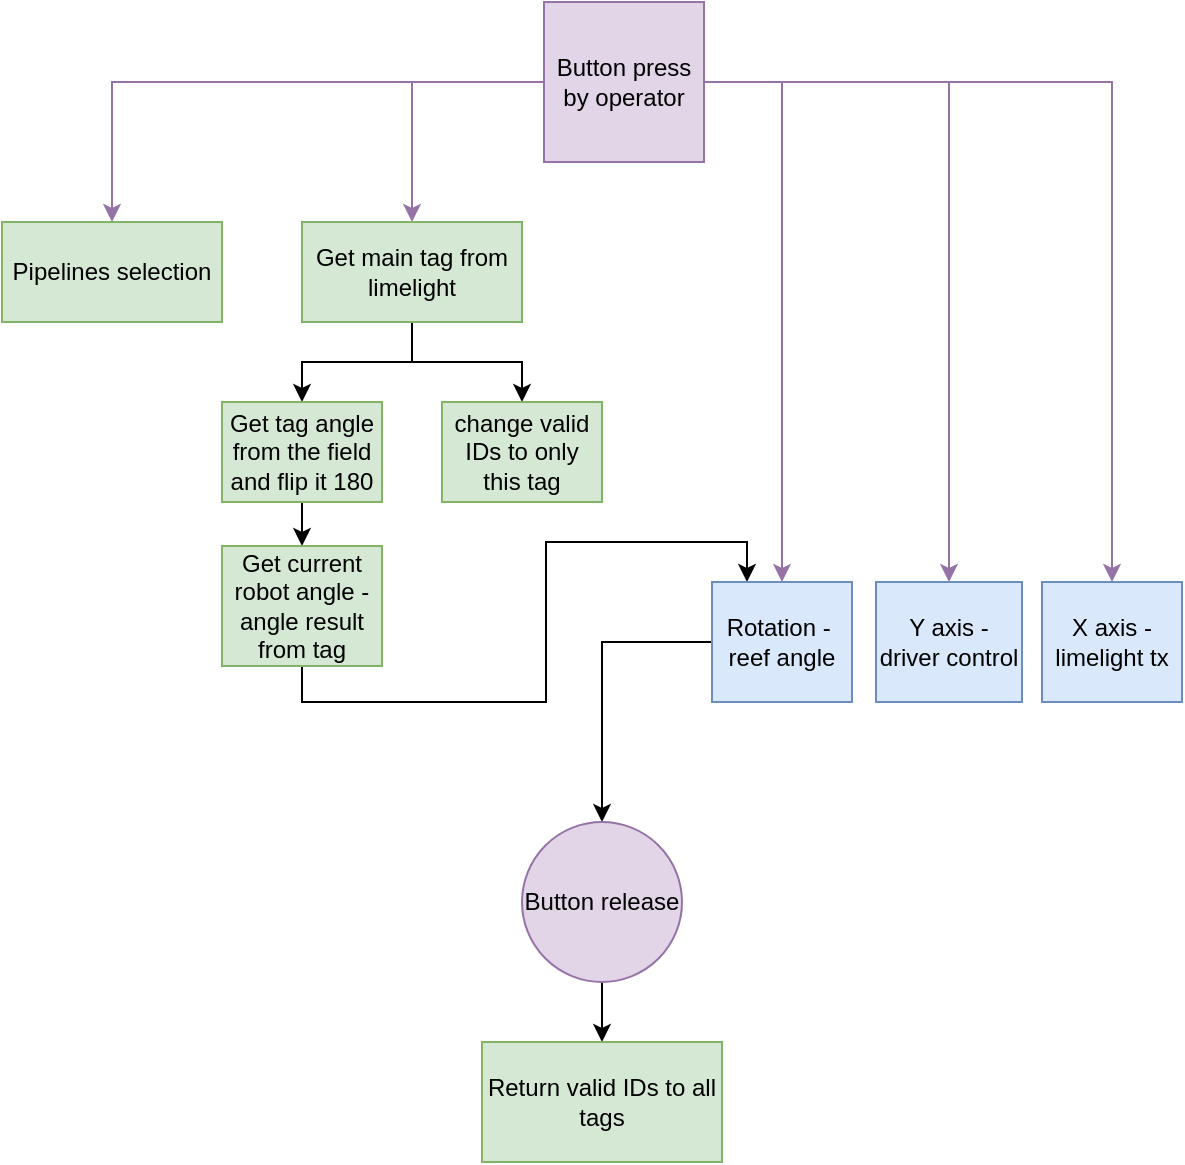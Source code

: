 <mxfile version="24.6.5" type="device">
  <diagram name="‫עמוד-1‬" id="iU8JSRwZV7EqTuRYyMUr">
    <mxGraphModel dx="943" dy="383" grid="1" gridSize="10" guides="1" tooltips="1" connect="1" arrows="1" fold="1" page="1" pageScale="1" pageWidth="827" pageHeight="1169" math="0" shadow="0">
      <root>
        <mxCell id="0" />
        <mxCell id="1" parent="0" />
        <mxCell id="PhMBoYx-tqs4hiEqTtwT-6" style="edgeStyle=orthogonalEdgeStyle;rounded=0;orthogonalLoop=1;jettySize=auto;html=1;shadow=0;fillColor=#e1d5e7;strokeColor=#9673a6;" edge="1" parent="1" source="PhMBoYx-tqs4hiEqTtwT-1" target="PhMBoYx-tqs4hiEqTtwT-2">
          <mxGeometry relative="1" as="geometry" />
        </mxCell>
        <mxCell id="PhMBoYx-tqs4hiEqTtwT-7" style="edgeStyle=orthogonalEdgeStyle;rounded=0;orthogonalLoop=1;jettySize=auto;html=1;entryX=0.5;entryY=0;entryDx=0;entryDy=0;shadow=0;fillColor=#e1d5e7;strokeColor=#9673a6;" edge="1" parent="1" source="PhMBoYx-tqs4hiEqTtwT-1" target="PhMBoYx-tqs4hiEqTtwT-3">
          <mxGeometry relative="1" as="geometry" />
        </mxCell>
        <mxCell id="PhMBoYx-tqs4hiEqTtwT-11" style="edgeStyle=orthogonalEdgeStyle;rounded=0;orthogonalLoop=1;jettySize=auto;html=1;entryX=0.5;entryY=0;entryDx=0;entryDy=0;shadow=0;fillColor=#e1d5e7;strokeColor=#9673a6;" edge="1" parent="1" source="PhMBoYx-tqs4hiEqTtwT-1" target="PhMBoYx-tqs4hiEqTtwT-10">
          <mxGeometry relative="1" as="geometry" />
        </mxCell>
        <mxCell id="PhMBoYx-tqs4hiEqTtwT-18" style="edgeStyle=orthogonalEdgeStyle;rounded=0;orthogonalLoop=1;jettySize=auto;html=1;entryX=0.5;entryY=0;entryDx=0;entryDy=0;shadow=0;fillColor=#e1d5e7;strokeColor=#9673a6;" edge="1" parent="1" source="PhMBoYx-tqs4hiEqTtwT-1" target="PhMBoYx-tqs4hiEqTtwT-17">
          <mxGeometry relative="1" as="geometry" />
        </mxCell>
        <mxCell id="PhMBoYx-tqs4hiEqTtwT-30" style="edgeStyle=orthogonalEdgeStyle;rounded=0;orthogonalLoop=1;jettySize=auto;html=1;entryX=0.5;entryY=0;entryDx=0;entryDy=0;shadow=0;fillColor=#e1d5e7;strokeColor=#9673a6;" edge="1" parent="1" source="PhMBoYx-tqs4hiEqTtwT-1" target="PhMBoYx-tqs4hiEqTtwT-19">
          <mxGeometry relative="1" as="geometry">
            <Array as="points">
              <mxPoint x="480" y="120" />
            </Array>
          </mxGeometry>
        </mxCell>
        <mxCell id="PhMBoYx-tqs4hiEqTtwT-1" value="Button press by operator" style="whiteSpace=wrap;html=1;aspect=fixed;shadow=0;fillColor=#e1d5e7;strokeColor=#9673a6;" vertex="1" parent="1">
          <mxGeometry x="361" y="80" width="80" height="80" as="geometry" />
        </mxCell>
        <mxCell id="PhMBoYx-tqs4hiEqTtwT-2" value="Pipelines selection" style="rounded=0;whiteSpace=wrap;html=1;fillColor=#d5e8d4;strokeColor=#82b366;" vertex="1" parent="1">
          <mxGeometry x="90" y="190" width="110" height="50" as="geometry" />
        </mxCell>
        <mxCell id="PhMBoYx-tqs4hiEqTtwT-5" style="edgeStyle=orthogonalEdgeStyle;rounded=0;orthogonalLoop=1;jettySize=auto;html=1;entryX=0.5;entryY=0;entryDx=0;entryDy=0;" edge="1" parent="1" source="PhMBoYx-tqs4hiEqTtwT-3" target="PhMBoYx-tqs4hiEqTtwT-4">
          <mxGeometry relative="1" as="geometry" />
        </mxCell>
        <mxCell id="PhMBoYx-tqs4hiEqTtwT-14" style="edgeStyle=orthogonalEdgeStyle;rounded=0;orthogonalLoop=1;jettySize=auto;html=1;entryX=0.5;entryY=0;entryDx=0;entryDy=0;" edge="1" parent="1" source="PhMBoYx-tqs4hiEqTtwT-3" target="PhMBoYx-tqs4hiEqTtwT-13">
          <mxGeometry relative="1" as="geometry" />
        </mxCell>
        <mxCell id="PhMBoYx-tqs4hiEqTtwT-3" value="Get main tag from limelight" style="rounded=0;whiteSpace=wrap;html=1;fillColor=#d5e8d4;strokeColor=#82b366;" vertex="1" parent="1">
          <mxGeometry x="240" y="190" width="110" height="50" as="geometry" />
        </mxCell>
        <mxCell id="PhMBoYx-tqs4hiEqTtwT-4" value="change valid IDs to only this tag" style="rounded=0;whiteSpace=wrap;html=1;fillColor=#d5e8d4;strokeColor=#82b366;" vertex="1" parent="1">
          <mxGeometry x="310" y="280" width="80" height="50" as="geometry" />
        </mxCell>
        <mxCell id="PhMBoYx-tqs4hiEqTtwT-10" value="Y axis - driver control" style="rounded=0;whiteSpace=wrap;html=1;fillColor=#dae8fc;strokeColor=#6c8ebf;" vertex="1" parent="1">
          <mxGeometry x="527" y="370" width="73" height="60" as="geometry" />
        </mxCell>
        <mxCell id="PhMBoYx-tqs4hiEqTtwT-16" style="edgeStyle=orthogonalEdgeStyle;rounded=0;orthogonalLoop=1;jettySize=auto;html=1;entryX=0.5;entryY=0;entryDx=0;entryDy=0;" edge="1" parent="1" source="PhMBoYx-tqs4hiEqTtwT-13" target="PhMBoYx-tqs4hiEqTtwT-15">
          <mxGeometry relative="1" as="geometry" />
        </mxCell>
        <mxCell id="PhMBoYx-tqs4hiEqTtwT-13" value="Get tag angle from the field and flip it 180" style="rounded=0;whiteSpace=wrap;html=1;fillColor=#d5e8d4;strokeColor=#82b366;" vertex="1" parent="1">
          <mxGeometry x="200" y="280" width="80" height="50" as="geometry" />
        </mxCell>
        <mxCell id="PhMBoYx-tqs4hiEqTtwT-31" style="edgeStyle=orthogonalEdgeStyle;rounded=0;orthogonalLoop=1;jettySize=auto;html=1;entryX=0.25;entryY=0;entryDx=0;entryDy=0;" edge="1" parent="1" source="PhMBoYx-tqs4hiEqTtwT-15" target="PhMBoYx-tqs4hiEqTtwT-19">
          <mxGeometry relative="1" as="geometry">
            <Array as="points">
              <mxPoint x="240" y="430" />
              <mxPoint x="362" y="430" />
              <mxPoint x="362" y="350" />
              <mxPoint x="462" y="350" />
            </Array>
          </mxGeometry>
        </mxCell>
        <mxCell id="PhMBoYx-tqs4hiEqTtwT-15" value="Get current robot angle - angle result from tag" style="rounded=0;whiteSpace=wrap;html=1;fillColor=#d5e8d4;strokeColor=#82b366;" vertex="1" parent="1">
          <mxGeometry x="200" y="352" width="80" height="60" as="geometry" />
        </mxCell>
        <mxCell id="PhMBoYx-tqs4hiEqTtwT-17" value="X axis - limelight tx" style="rounded=0;whiteSpace=wrap;html=1;fillColor=#dae8fc;strokeColor=#6c8ebf;" vertex="1" parent="1">
          <mxGeometry x="610" y="370" width="70" height="60" as="geometry" />
        </mxCell>
        <mxCell id="PhMBoYx-tqs4hiEqTtwT-23" style="edgeStyle=orthogonalEdgeStyle;rounded=0;orthogonalLoop=1;jettySize=auto;html=1;entryX=0.5;entryY=0;entryDx=0;entryDy=0;" edge="1" parent="1" source="PhMBoYx-tqs4hiEqTtwT-19" target="PhMBoYx-tqs4hiEqTtwT-22">
          <mxGeometry relative="1" as="geometry" />
        </mxCell>
        <mxCell id="PhMBoYx-tqs4hiEqTtwT-19" value="Rotation -&amp;nbsp;&lt;div&gt;reef angle&lt;/div&gt;" style="rounded=0;whiteSpace=wrap;html=1;fillColor=#dae8fc;strokeColor=#6c8ebf;" vertex="1" parent="1">
          <mxGeometry x="445" y="370" width="70" height="60" as="geometry" />
        </mxCell>
        <mxCell id="PhMBoYx-tqs4hiEqTtwT-29" style="edgeStyle=orthogonalEdgeStyle;rounded=0;orthogonalLoop=1;jettySize=auto;html=1;entryX=0.5;entryY=0;entryDx=0;entryDy=0;" edge="1" parent="1" source="PhMBoYx-tqs4hiEqTtwT-22" target="PhMBoYx-tqs4hiEqTtwT-28">
          <mxGeometry relative="1" as="geometry" />
        </mxCell>
        <mxCell id="PhMBoYx-tqs4hiEqTtwT-22" value="Button release" style="ellipse;whiteSpace=wrap;html=1;aspect=fixed;fillColor=#e1d5e7;strokeColor=#9673a6;" vertex="1" parent="1">
          <mxGeometry x="350" y="490" width="80" height="80" as="geometry" />
        </mxCell>
        <mxCell id="PhMBoYx-tqs4hiEqTtwT-28" value="Return valid IDs to all tags" style="rounded=0;whiteSpace=wrap;html=1;fillColor=#d5e8d4;strokeColor=#82b366;" vertex="1" parent="1">
          <mxGeometry x="330" y="600" width="120" height="60" as="geometry" />
        </mxCell>
      </root>
    </mxGraphModel>
  </diagram>
</mxfile>
